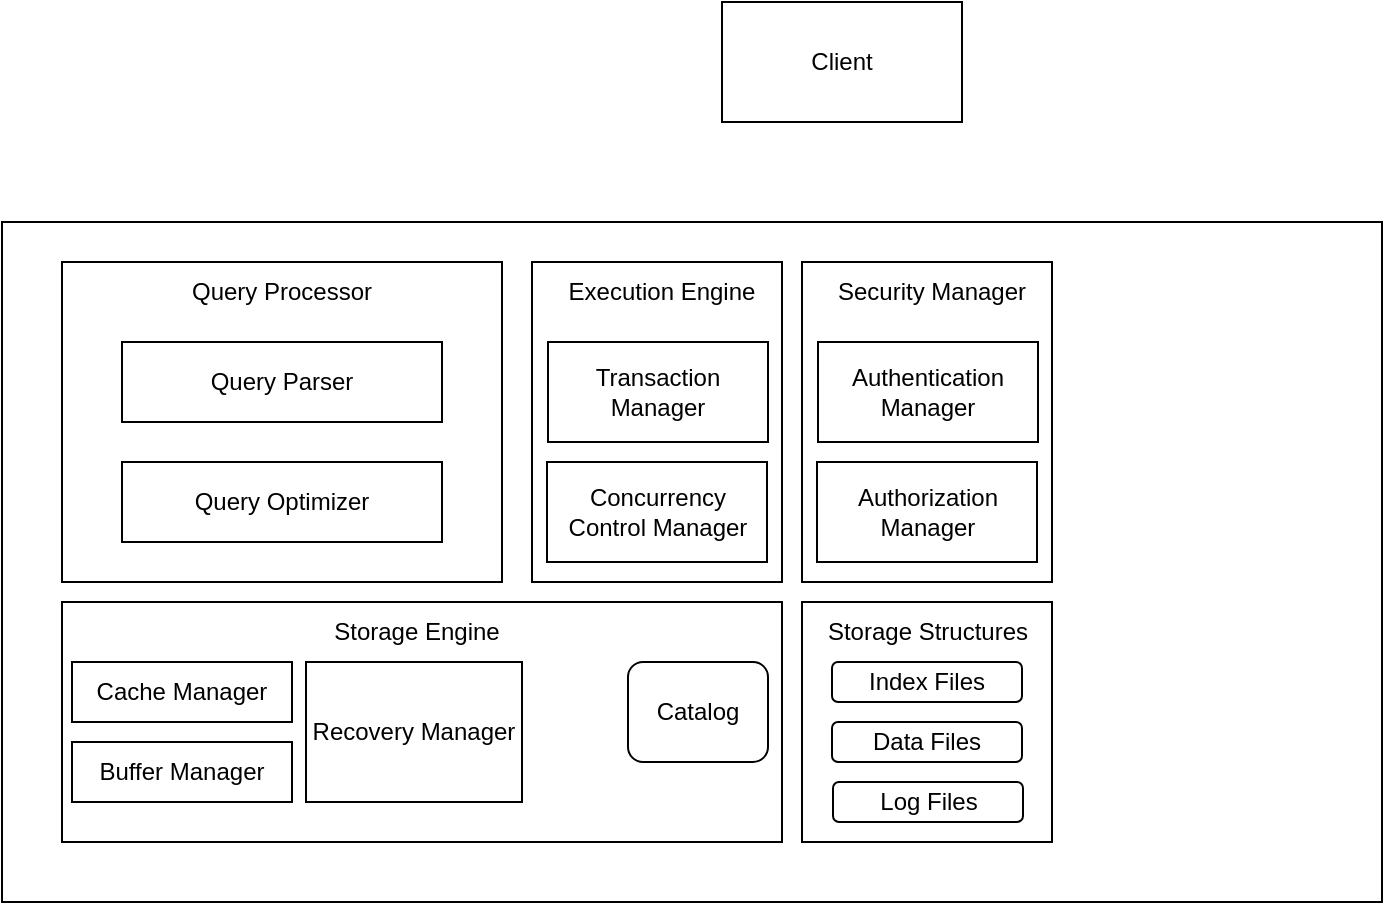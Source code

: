 <mxfile version="21.2.8" type="github">
  <diagram name="Page-1" id="VuixrY0SNMMbZD3pMMXP">
    <mxGraphModel dx="954" dy="502" grid="1" gridSize="10" guides="1" tooltips="1" connect="1" arrows="1" fold="1" page="1" pageScale="1" pageWidth="850" pageHeight="1100" math="0" shadow="0">
      <root>
        <mxCell id="0" />
        <mxCell id="1" parent="0" />
        <mxCell id="bTmyEKMhHMj6ziTM31CD-1" value="" style="rounded=0;whiteSpace=wrap;html=1;" vertex="1" parent="1">
          <mxGeometry x="30" y="180" width="690" height="340" as="geometry" />
        </mxCell>
        <mxCell id="bTmyEKMhHMj6ziTM31CD-2" value="Client" style="rounded=0;whiteSpace=wrap;html=1;" vertex="1" parent="1">
          <mxGeometry x="390" y="70" width="120" height="60" as="geometry" />
        </mxCell>
        <mxCell id="bTmyEKMhHMj6ziTM31CD-3" value="" style="rounded=0;whiteSpace=wrap;html=1;" vertex="1" parent="1">
          <mxGeometry x="60" y="200" width="220" height="160" as="geometry" />
        </mxCell>
        <mxCell id="bTmyEKMhHMj6ziTM31CD-4" value="Query Parser" style="rounded=0;whiteSpace=wrap;html=1;" vertex="1" parent="1">
          <mxGeometry x="90" y="240" width="160" height="40" as="geometry" />
        </mxCell>
        <mxCell id="bTmyEKMhHMj6ziTM31CD-5" value="Query Optimizer" style="rounded=0;whiteSpace=wrap;html=1;" vertex="1" parent="1">
          <mxGeometry x="90" y="300" width="160" height="40" as="geometry" />
        </mxCell>
        <mxCell id="bTmyEKMhHMj6ziTM31CD-6" value="Query Processor" style="text;html=1;strokeColor=none;fillColor=none;align=center;verticalAlign=middle;whiteSpace=wrap;rounded=0;" vertex="1" parent="1">
          <mxGeometry x="115" y="200" width="110" height="30" as="geometry" />
        </mxCell>
        <mxCell id="bTmyEKMhHMj6ziTM31CD-7" value="" style="rounded=0;whiteSpace=wrap;html=1;" vertex="1" parent="1">
          <mxGeometry x="295" y="200" width="125" height="160" as="geometry" />
        </mxCell>
        <mxCell id="bTmyEKMhHMj6ziTM31CD-8" value="" style="rounded=0;whiteSpace=wrap;html=1;" vertex="1" parent="1">
          <mxGeometry x="60" y="370" width="360" height="120" as="geometry" />
        </mxCell>
        <mxCell id="bTmyEKMhHMj6ziTM31CD-9" value="Storage Engine" style="text;html=1;strokeColor=none;fillColor=none;align=center;verticalAlign=middle;whiteSpace=wrap;rounded=0;" vertex="1" parent="1">
          <mxGeometry x="189.5" y="370" width="95" height="30" as="geometry" />
        </mxCell>
        <mxCell id="bTmyEKMhHMj6ziTM31CD-10" value="Cache Manager" style="rounded=0;whiteSpace=wrap;html=1;" vertex="1" parent="1">
          <mxGeometry x="65" y="400" width="110" height="30" as="geometry" />
        </mxCell>
        <mxCell id="bTmyEKMhHMj6ziTM31CD-11" value="Buffer Manager" style="rounded=0;whiteSpace=wrap;html=1;" vertex="1" parent="1">
          <mxGeometry x="65" y="440" width="110" height="30" as="geometry" />
        </mxCell>
        <mxCell id="bTmyEKMhHMj6ziTM31CD-12" value="Transaction Manager" style="rounded=0;whiteSpace=wrap;html=1;" vertex="1" parent="1">
          <mxGeometry x="303" y="240" width="110" height="50" as="geometry" />
        </mxCell>
        <mxCell id="bTmyEKMhHMj6ziTM31CD-13" value="Concurrency&lt;br&gt;Control Manager" style="rounded=0;whiteSpace=wrap;html=1;" vertex="1" parent="1">
          <mxGeometry x="302.5" y="300" width="110" height="50" as="geometry" />
        </mxCell>
        <mxCell id="bTmyEKMhHMj6ziTM31CD-14" value="Recovery Manager" style="rounded=0;whiteSpace=wrap;html=1;" vertex="1" parent="1">
          <mxGeometry x="182" y="400" width="108" height="70" as="geometry" />
        </mxCell>
        <mxCell id="bTmyEKMhHMj6ziTM31CD-15" value="Execution Engine" style="text;html=1;strokeColor=none;fillColor=none;align=center;verticalAlign=middle;whiteSpace=wrap;rounded=0;" vertex="1" parent="1">
          <mxGeometry x="310" y="200" width="100" height="30" as="geometry" />
        </mxCell>
        <mxCell id="bTmyEKMhHMj6ziTM31CD-16" value="" style="rounded=0;whiteSpace=wrap;html=1;" vertex="1" parent="1">
          <mxGeometry x="430" y="370" width="125" height="120" as="geometry" />
        </mxCell>
        <mxCell id="bTmyEKMhHMj6ziTM31CD-19" value="" style="rounded=0;whiteSpace=wrap;html=1;" vertex="1" parent="1">
          <mxGeometry x="430" y="200" width="125" height="160" as="geometry" />
        </mxCell>
        <mxCell id="bTmyEKMhHMj6ziTM31CD-20" value="Authentication Manager" style="rounded=0;whiteSpace=wrap;html=1;" vertex="1" parent="1">
          <mxGeometry x="438" y="240" width="110" height="50" as="geometry" />
        </mxCell>
        <mxCell id="bTmyEKMhHMj6ziTM31CD-21" value="Authorization&lt;br&gt;Manager" style="rounded=0;whiteSpace=wrap;html=1;" vertex="1" parent="1">
          <mxGeometry x="437.5" y="300" width="110" height="50" as="geometry" />
        </mxCell>
        <mxCell id="bTmyEKMhHMj6ziTM31CD-22" value="Security Manager" style="text;html=1;strokeColor=none;fillColor=none;align=center;verticalAlign=middle;whiteSpace=wrap;rounded=0;" vertex="1" parent="1">
          <mxGeometry x="445" y="200" width="100" height="30" as="geometry" />
        </mxCell>
        <mxCell id="bTmyEKMhHMj6ziTM31CD-23" value="Storage Structures" style="text;html=1;strokeColor=none;fillColor=none;align=center;verticalAlign=middle;whiteSpace=wrap;rounded=0;" vertex="1" parent="1">
          <mxGeometry x="437.5" y="370" width="110" height="30" as="geometry" />
        </mxCell>
        <mxCell id="bTmyEKMhHMj6ziTM31CD-24" value="Index Files" style="rounded=1;whiteSpace=wrap;html=1;" vertex="1" parent="1">
          <mxGeometry x="445" y="400" width="95" height="20" as="geometry" />
        </mxCell>
        <mxCell id="bTmyEKMhHMj6ziTM31CD-25" value="Data Files" style="rounded=1;whiteSpace=wrap;html=1;" vertex="1" parent="1">
          <mxGeometry x="445" y="430" width="95" height="20" as="geometry" />
        </mxCell>
        <mxCell id="bTmyEKMhHMj6ziTM31CD-26" value="Catalog" style="rounded=1;whiteSpace=wrap;html=1;" vertex="1" parent="1">
          <mxGeometry x="343" y="400" width="70" height="50" as="geometry" />
        </mxCell>
        <mxCell id="bTmyEKMhHMj6ziTM31CD-28" value="Log Files" style="rounded=1;whiteSpace=wrap;html=1;" vertex="1" parent="1">
          <mxGeometry x="445.5" y="460" width="95" height="20" as="geometry" />
        </mxCell>
      </root>
    </mxGraphModel>
  </diagram>
</mxfile>
